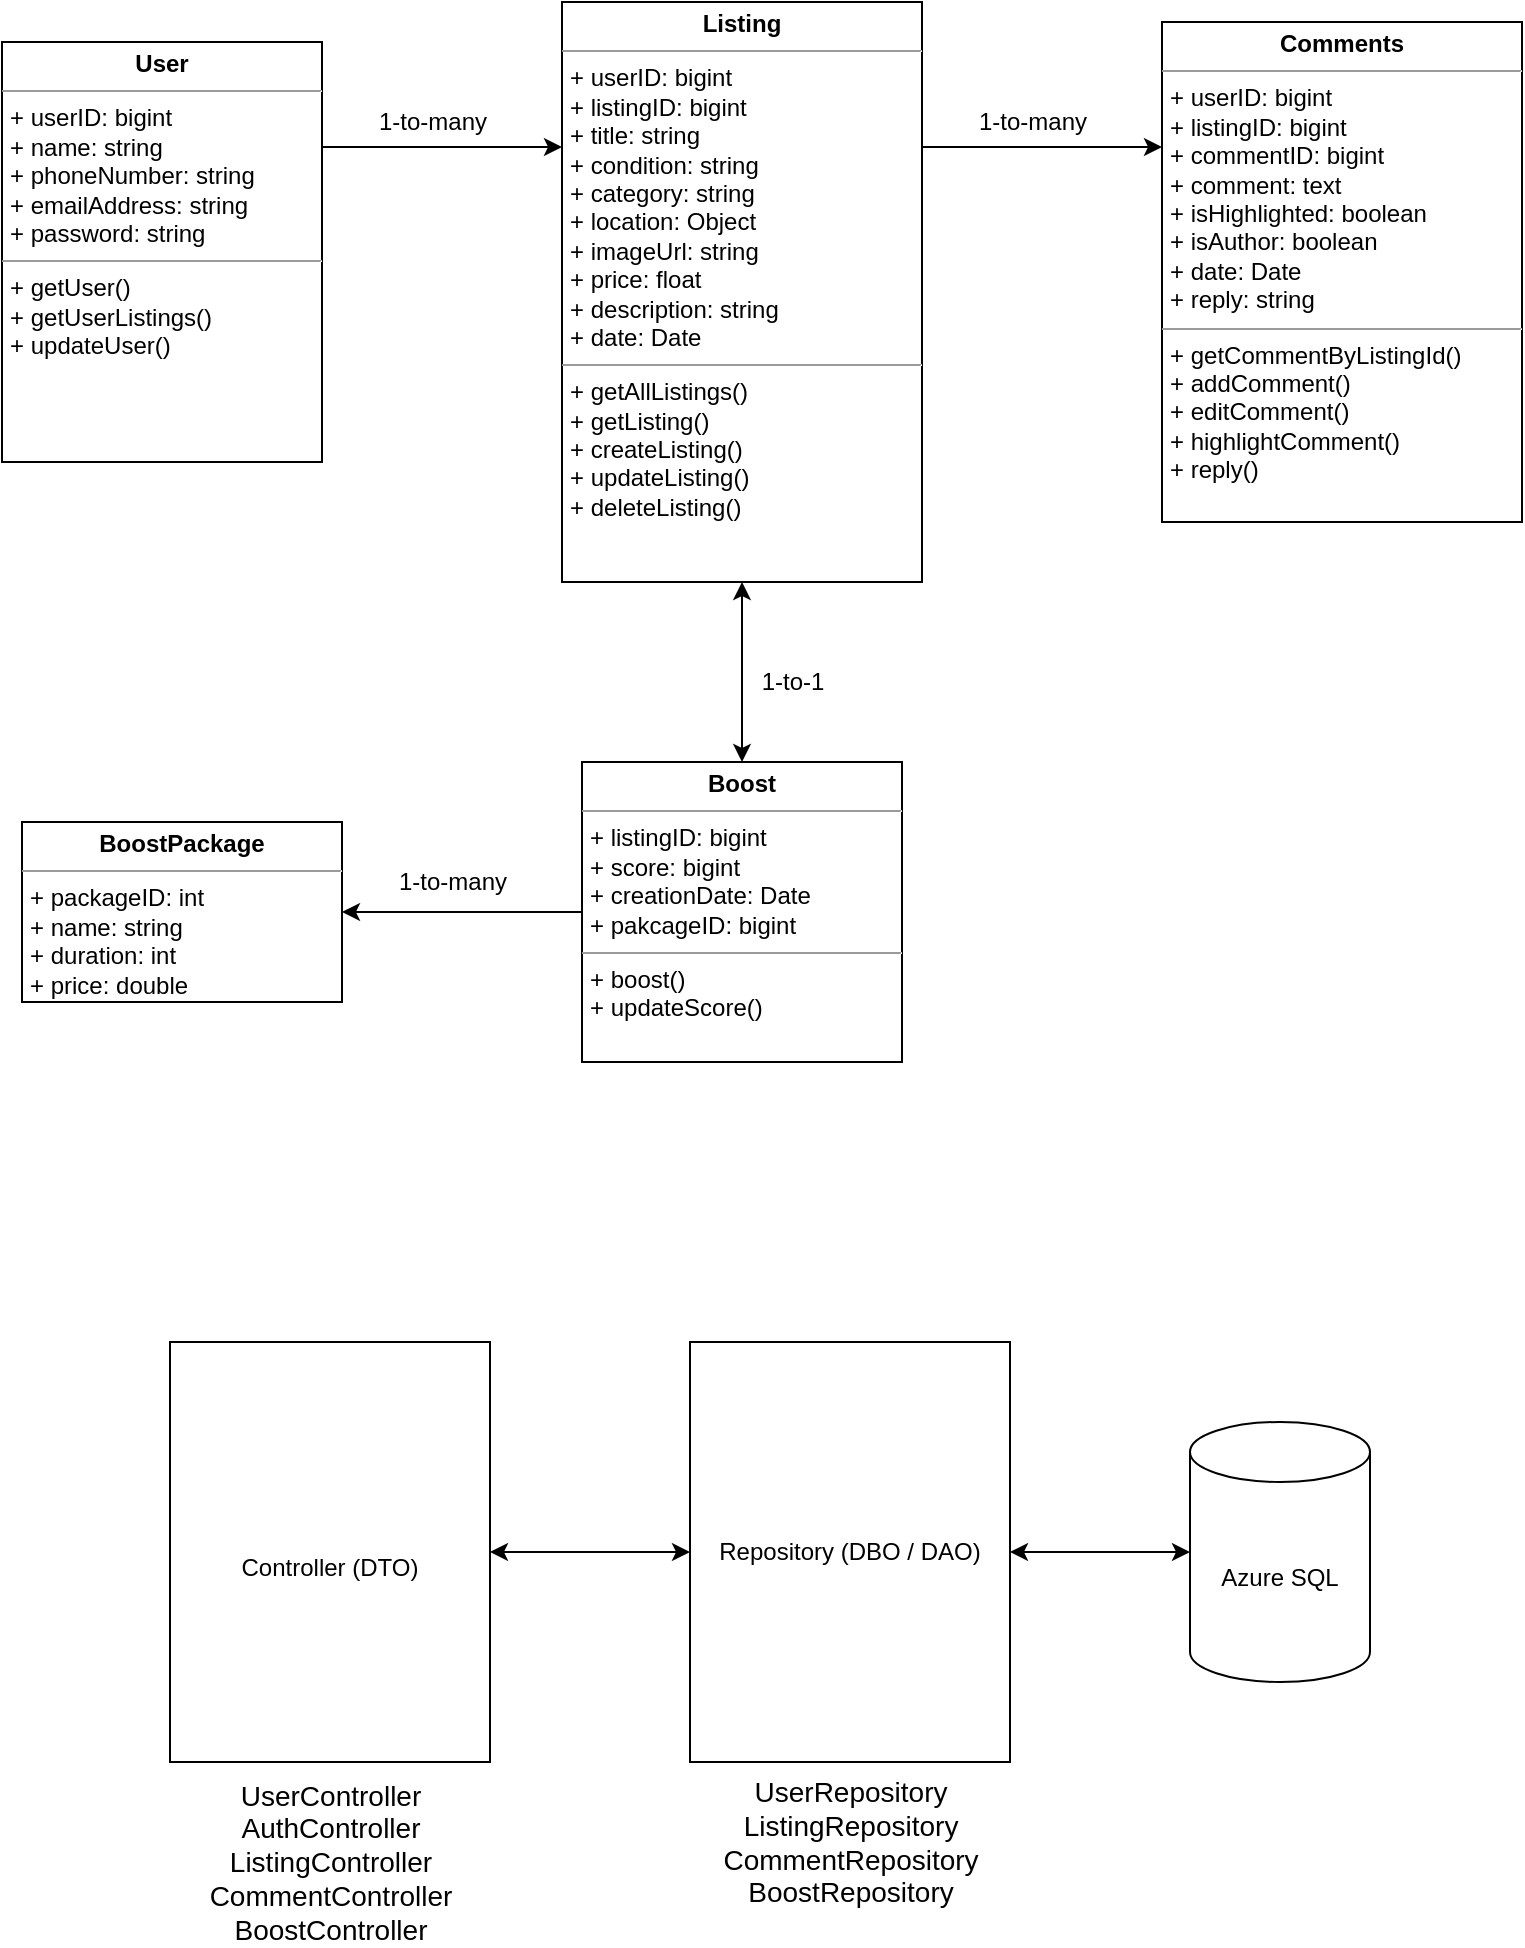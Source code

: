 <mxfile version="17.4.4" type="github">
  <diagram id="C5RBs43oDa-KdzZeNtuy" name="Page-1">
    <mxGraphModel dx="1094" dy="750" grid="1" gridSize="10" guides="1" tooltips="1" connect="1" arrows="1" fold="1" page="1" pageScale="1" pageWidth="827" pageHeight="1169" math="0" shadow="0">
      <root>
        <mxCell id="WIyWlLk6GJQsqaUBKTNV-0" />
        <mxCell id="WIyWlLk6GJQsqaUBKTNV-1" parent="WIyWlLk6GJQsqaUBKTNV-0" />
        <mxCell id="-iETWxAdTGKrOr3p3Gbk-2" style="edgeStyle=orthogonalEdgeStyle;rounded=0;orthogonalLoop=1;jettySize=auto;html=1;exitX=1;exitY=0.25;exitDx=0;exitDy=0;entryX=0;entryY=0.25;entryDx=0;entryDy=0;" parent="WIyWlLk6GJQsqaUBKTNV-1" source="axjFOtPwWDvmPR-CUZJp-16" target="axjFOtPwWDvmPR-CUZJp-17" edge="1">
          <mxGeometry relative="1" as="geometry" />
        </mxCell>
        <mxCell id="axjFOtPwWDvmPR-CUZJp-16" value="&lt;p style=&quot;margin: 0px ; margin-top: 4px ; text-align: center&quot;&gt;&lt;b&gt;User&lt;/b&gt;&lt;/p&gt;&lt;hr size=&quot;1&quot;&gt;&lt;p style=&quot;margin: 0px ; margin-left: 4px&quot;&gt;+ userID: bigint&lt;/p&gt;&lt;p style=&quot;margin: 0px ; margin-left: 4px&quot;&gt;+ name: string&lt;/p&gt;&lt;p style=&quot;margin: 0px ; margin-left: 4px&quot;&gt;+ phoneNumber: string&lt;/p&gt;&lt;p style=&quot;margin: 0px ; margin-left: 4px&quot;&gt;+ emailAddress: string&lt;/p&gt;&lt;p style=&quot;margin: 0px ; margin-left: 4px&quot;&gt;+ password: string&lt;/p&gt;&lt;hr size=&quot;1&quot;&gt;&lt;p style=&quot;margin: 0px ; margin-left: 4px&quot;&gt;+ getUser()&lt;/p&gt;&lt;p style=&quot;margin: 0px ; margin-left: 4px&quot;&gt;+ getUserListings()&lt;/p&gt;&lt;p style=&quot;margin: 0px ; margin-left: 4px&quot;&gt;+ updateUser()&lt;/p&gt;" style="verticalAlign=top;align=left;overflow=fill;fontSize=12;fontFamily=Helvetica;html=1;" parent="WIyWlLk6GJQsqaUBKTNV-1" vertex="1">
          <mxGeometry x="30" y="60" width="160" height="210" as="geometry" />
        </mxCell>
        <mxCell id="axjFOtPwWDvmPR-CUZJp-17" value="&lt;p style=&quot;margin: 0px ; margin-top: 4px ; text-align: center&quot;&gt;&lt;b&gt;Listing&lt;/b&gt;&lt;/p&gt;&lt;hr size=&quot;1&quot;&gt;&lt;p style=&quot;margin: 0px ; margin-left: 4px&quot;&gt;+ userID: bigint&lt;/p&gt;&lt;p style=&quot;margin: 0px ; margin-left: 4px&quot;&gt;+ listingID: bigint&lt;br&gt;&lt;/p&gt;&lt;p style=&quot;margin: 0px ; margin-left: 4px&quot;&gt;+ title: string&lt;br&gt;&lt;/p&gt;&lt;p style=&quot;margin: 0px ; margin-left: 4px&quot;&gt;+ condition: string&lt;/p&gt;&lt;p style=&quot;margin: 0px ; margin-left: 4px&quot;&gt;+ category: string&lt;/p&gt;&lt;p style=&quot;margin: 0px ; margin-left: 4px&quot;&gt;+ location: Object&lt;/p&gt;&lt;p style=&quot;margin: 0px ; margin-left: 4px&quot;&gt;+ imageUrl: string&lt;/p&gt;&lt;p style=&quot;margin: 0px ; margin-left: 4px&quot;&gt;+ price: float&lt;/p&gt;&lt;p style=&quot;margin: 0px ; margin-left: 4px&quot;&gt;+ description: string&lt;/p&gt;&lt;p style=&quot;margin: 0px ; margin-left: 4px&quot;&gt;+ date: Date&lt;/p&gt;&lt;hr size=&quot;1&quot;&gt;&lt;p style=&quot;margin: 0px ; margin-left: 4px&quot;&gt;+ getAllListings()&lt;br&gt;&lt;/p&gt;&lt;p style=&quot;margin: 0px ; margin-left: 4px&quot;&gt;+ getListing()&lt;/p&gt;&lt;p style=&quot;margin: 0px ; margin-left: 4px&quot;&gt;+ createListing()&lt;/p&gt;&lt;p style=&quot;margin: 0px ; margin-left: 4px&quot;&gt;+ updateListing()&lt;/p&gt;&lt;p style=&quot;margin: 0px ; margin-left: 4px&quot;&gt;+ deleteListing()&lt;/p&gt;" style="verticalAlign=top;align=left;overflow=fill;fontSize=12;fontFamily=Helvetica;html=1;" parent="WIyWlLk6GJQsqaUBKTNV-1" vertex="1">
          <mxGeometry x="310" y="40" width="180" height="290" as="geometry" />
        </mxCell>
        <mxCell id="axjFOtPwWDvmPR-CUZJp-18" value="&lt;p style=&quot;margin: 0px ; margin-top: 4px ; text-align: center&quot;&gt;&lt;b&gt;Comments&lt;/b&gt;&lt;/p&gt;&lt;hr size=&quot;1&quot;&gt;&lt;p style=&quot;margin: 0px ; margin-left: 4px&quot;&gt;+ userID: bigint&lt;/p&gt;&lt;p style=&quot;margin: 0px ; margin-left: 4px&quot;&gt;+ listingID: bigint&lt;/p&gt;&lt;p style=&quot;margin: 0px ; margin-left: 4px&quot;&gt;+ commentID: bigint&lt;/p&gt;&lt;p style=&quot;margin: 0px ; margin-left: 4px&quot;&gt;+ comment: text&lt;/p&gt;&lt;p style=&quot;margin: 0px ; margin-left: 4px&quot;&gt;+ isHighlighted: boolean&lt;/p&gt;&lt;p style=&quot;margin: 0px ; margin-left: 4px&quot;&gt;+ isAuthor: boolean&lt;/p&gt;&lt;p style=&quot;margin: 0px ; margin-left: 4px&quot;&gt;+ date: Date&lt;/p&gt;&lt;p style=&quot;margin: 0px ; margin-left: 4px&quot;&gt;+ reply: string&lt;/p&gt;&lt;hr size=&quot;1&quot;&gt;&lt;p style=&quot;margin: 0px ; margin-left: 4px&quot;&gt;+ getCommentByListingId()&lt;/p&gt;&lt;p style=&quot;margin: 0px ; margin-left: 4px&quot;&gt;+ addComment()&lt;/p&gt;&lt;p style=&quot;margin: 0px ; margin-left: 4px&quot;&gt;+ editComment()&lt;/p&gt;&lt;p style=&quot;margin: 0px ; margin-left: 4px&quot;&gt;+ highlightComment()&lt;/p&gt;&lt;p style=&quot;margin: 0px ; margin-left: 4px&quot;&gt;+ reply()&lt;/p&gt;" style="verticalAlign=top;align=left;overflow=fill;fontSize=12;fontFamily=Helvetica;html=1;" parent="WIyWlLk6GJQsqaUBKTNV-1" vertex="1">
          <mxGeometry x="610" y="50" width="180" height="250" as="geometry" />
        </mxCell>
        <mxCell id="axjFOtPwWDvmPR-CUZJp-19" value="1-to-many" style="text;html=1;align=center;verticalAlign=middle;resizable=0;points=[];autosize=1;strokeColor=none;fillColor=none;" parent="WIyWlLk6GJQsqaUBKTNV-1" vertex="1">
          <mxGeometry x="210" y="90" width="70" height="20" as="geometry" />
        </mxCell>
        <mxCell id="axjFOtPwWDvmPR-CUZJp-21" value="&lt;br&gt;Controller (DTO)" style="rounded=0;whiteSpace=wrap;html=1;" parent="WIyWlLk6GJQsqaUBKTNV-1" vertex="1">
          <mxGeometry x="114" y="710" width="160" height="210" as="geometry" />
        </mxCell>
        <mxCell id="axjFOtPwWDvmPR-CUZJp-22" value="Repository (DBO / DAO)" style="rounded=0;whiteSpace=wrap;html=1;" parent="WIyWlLk6GJQsqaUBKTNV-1" vertex="1">
          <mxGeometry x="374" y="710" width="160" height="210" as="geometry" />
        </mxCell>
        <mxCell id="axjFOtPwWDvmPR-CUZJp-23" value="Azure SQL" style="shape=cylinder3;whiteSpace=wrap;html=1;boundedLbl=1;backgroundOutline=1;size=15;" parent="WIyWlLk6GJQsqaUBKTNV-1" vertex="1">
          <mxGeometry x="624" y="750" width="90" height="130" as="geometry" />
        </mxCell>
        <mxCell id="axjFOtPwWDvmPR-CUZJp-24" value="" style="endArrow=classic;startArrow=classic;html=1;rounded=0;entryX=0;entryY=0.5;entryDx=0;entryDy=0;entryPerimeter=0;exitX=1;exitY=0.5;exitDx=0;exitDy=0;" parent="WIyWlLk6GJQsqaUBKTNV-1" source="axjFOtPwWDvmPR-CUZJp-22" target="axjFOtPwWDvmPR-CUZJp-23" edge="1">
          <mxGeometry width="50" height="50" relative="1" as="geometry">
            <mxPoint x="384" y="900" as="sourcePoint" />
            <mxPoint x="434" y="850" as="targetPoint" />
          </mxGeometry>
        </mxCell>
        <mxCell id="axjFOtPwWDvmPR-CUZJp-25" value="" style="endArrow=classic;startArrow=classic;html=1;rounded=0;exitX=1;exitY=0.5;exitDx=0;exitDy=0;entryX=0;entryY=0.5;entryDx=0;entryDy=0;" parent="WIyWlLk6GJQsqaUBKTNV-1" source="axjFOtPwWDvmPR-CUZJp-21" target="axjFOtPwWDvmPR-CUZJp-22" edge="1">
          <mxGeometry width="50" height="50" relative="1" as="geometry">
            <mxPoint x="384" y="900" as="sourcePoint" />
            <mxPoint x="434" y="850" as="targetPoint" />
          </mxGeometry>
        </mxCell>
        <mxCell id="axjFOtPwWDvmPR-CUZJp-26" value="&lt;font style=&quot;font-size: 14px&quot;&gt;UserController&lt;br&gt;AuthController&lt;br&gt;ListingController&lt;br&gt;CommentController&lt;br&gt;BoostController&lt;br&gt;&lt;/font&gt;" style="text;html=1;align=center;verticalAlign=middle;resizable=0;points=[];autosize=1;strokeColor=none;fillColor=none;" parent="WIyWlLk6GJQsqaUBKTNV-1" vertex="1">
          <mxGeometry x="124" y="930" width="140" height="80" as="geometry" />
        </mxCell>
        <mxCell id="axjFOtPwWDvmPR-CUZJp-27" value="&lt;font style=&quot;font-size: 14px&quot;&gt;UserRepository&lt;br&gt;ListingRepository&lt;br&gt;CommentRepository&lt;br&gt;BoostRepository&lt;br&gt;&lt;/font&gt;" style="text;html=1;align=center;verticalAlign=middle;resizable=0;points=[];autosize=1;strokeColor=none;fillColor=none;" parent="WIyWlLk6GJQsqaUBKTNV-1" vertex="1">
          <mxGeometry x="384" y="930" width="140" height="60" as="geometry" />
        </mxCell>
        <mxCell id="-iETWxAdTGKrOr3p3Gbk-0" value="&lt;p style=&quot;margin: 0px ; margin-top: 4px ; text-align: center&quot;&gt;&lt;b&gt;Boost&lt;/b&gt;&lt;/p&gt;&lt;hr size=&quot;1&quot;&gt;&lt;p style=&quot;margin: 0px ; margin-left: 4px&quot;&gt;+ listingID: bigint&lt;/p&gt;&lt;p style=&quot;margin: 0px ; margin-left: 4px&quot;&gt;+ score: bigint&lt;br&gt;&lt;/p&gt;&lt;p style=&quot;margin: 0px ; margin-left: 4px&quot;&gt;+ creationDate: Date&lt;/p&gt;&lt;p style=&quot;margin: 0px ; margin-left: 4px&quot;&gt;+ pakcageID: bigint&lt;br&gt;&lt;/p&gt;&lt;hr size=&quot;1&quot;&gt;&lt;p style=&quot;margin: 0px ; margin-left: 4px&quot;&gt;+ boost()&lt;/p&gt;&lt;p style=&quot;margin: 0px ; margin-left: 4px&quot;&gt;+ updateScore()&lt;/p&gt;" style="verticalAlign=top;align=left;overflow=fill;fontSize=12;fontFamily=Helvetica;html=1;" parent="WIyWlLk6GJQsqaUBKTNV-1" vertex="1">
          <mxGeometry x="320" y="420" width="160" height="150" as="geometry" />
        </mxCell>
        <mxCell id="-iETWxAdTGKrOr3p3Gbk-4" style="edgeStyle=orthogonalEdgeStyle;rounded=0;orthogonalLoop=1;jettySize=auto;html=1;exitX=1;exitY=0.25;exitDx=0;exitDy=0;entryX=0;entryY=0.25;entryDx=0;entryDy=0;" parent="WIyWlLk6GJQsqaUBKTNV-1" source="axjFOtPwWDvmPR-CUZJp-17" target="axjFOtPwWDvmPR-CUZJp-18" edge="1">
          <mxGeometry relative="1" as="geometry">
            <mxPoint x="210" y="122.5" as="sourcePoint" />
            <mxPoint x="330" y="122.5" as="targetPoint" />
          </mxGeometry>
        </mxCell>
        <mxCell id="-iETWxAdTGKrOr3p3Gbk-5" value="1-to-many" style="text;html=1;align=center;verticalAlign=middle;resizable=0;points=[];autosize=1;strokeColor=none;fillColor=none;" parent="WIyWlLk6GJQsqaUBKTNV-1" vertex="1">
          <mxGeometry x="510" y="90" width="70" height="20" as="geometry" />
        </mxCell>
        <mxCell id="-iETWxAdTGKrOr3p3Gbk-7" value="" style="endArrow=classic;startArrow=classic;html=1;rounded=0;exitX=0.5;exitY=0;exitDx=0;exitDy=0;entryX=0.5;entryY=1;entryDx=0;entryDy=0;" parent="WIyWlLk6GJQsqaUBKTNV-1" source="-iETWxAdTGKrOr3p3Gbk-0" target="axjFOtPwWDvmPR-CUZJp-17" edge="1">
          <mxGeometry width="50" height="50" relative="1" as="geometry">
            <mxPoint x="200" y="360" as="sourcePoint" />
            <mxPoint x="250" y="310" as="targetPoint" />
          </mxGeometry>
        </mxCell>
        <mxCell id="-iETWxAdTGKrOr3p3Gbk-8" value="1-to-1" style="text;html=1;align=center;verticalAlign=middle;resizable=0;points=[];autosize=1;strokeColor=none;fillColor=none;" parent="WIyWlLk6GJQsqaUBKTNV-1" vertex="1">
          <mxGeometry x="400" y="370" width="50" height="20" as="geometry" />
        </mxCell>
        <mxCell id="1j9gqKUk-XoY-LHrO7DJ-0" value="&lt;p style=&quot;margin: 0px ; margin-top: 4px ; text-align: center&quot;&gt;&lt;b&gt;BoostPackage&lt;/b&gt;&lt;/p&gt;&lt;hr size=&quot;1&quot;&gt;&lt;p style=&quot;margin: 0px ; margin-left: 4px&quot;&gt;+ packageID: int&lt;/p&gt;&lt;p style=&quot;margin: 0px ; margin-left: 4px&quot;&gt;+ name: string&lt;/p&gt;&lt;p style=&quot;margin: 0px ; margin-left: 4px&quot;&gt;+ duration: int&lt;/p&gt;&lt;p style=&quot;margin: 0px ; margin-left: 4px&quot;&gt;+ price: double&lt;/p&gt;&lt;hr size=&quot;1&quot;&gt;&lt;p style=&quot;margin: 0px ; margin-left: 4px&quot;&gt;&lt;br&gt;&lt;/p&gt;" style="verticalAlign=top;align=left;overflow=fill;fontSize=12;fontFamily=Helvetica;html=1;" parent="WIyWlLk6GJQsqaUBKTNV-1" vertex="1">
          <mxGeometry x="40" y="450" width="160" height="90" as="geometry" />
        </mxCell>
        <mxCell id="1j9gqKUk-XoY-LHrO7DJ-1" style="edgeStyle=orthogonalEdgeStyle;rounded=0;orthogonalLoop=1;jettySize=auto;html=1;entryX=1;entryY=0.5;entryDx=0;entryDy=0;exitX=0;exitY=0.5;exitDx=0;exitDy=0;" parent="WIyWlLk6GJQsqaUBKTNV-1" source="-iETWxAdTGKrOr3p3Gbk-0" target="1j9gqKUk-XoY-LHrO7DJ-0" edge="1">
          <mxGeometry relative="1" as="geometry">
            <mxPoint x="280" y="580" as="sourcePoint" />
            <mxPoint x="320" y="520" as="targetPoint" />
          </mxGeometry>
        </mxCell>
        <mxCell id="1j9gqKUk-XoY-LHrO7DJ-2" value="1-to-many" style="text;html=1;align=center;verticalAlign=middle;resizable=0;points=[];autosize=1;strokeColor=none;fillColor=none;" parent="WIyWlLk6GJQsqaUBKTNV-1" vertex="1">
          <mxGeometry x="220" y="470" width="70" height="20" as="geometry" />
        </mxCell>
      </root>
    </mxGraphModel>
  </diagram>
</mxfile>
